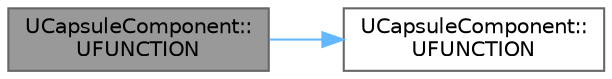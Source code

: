 digraph "UCapsuleComponent::UFUNCTION"
{
 // INTERACTIVE_SVG=YES
 // LATEX_PDF_SIZE
  bgcolor="transparent";
  edge [fontname=Helvetica,fontsize=10,labelfontname=Helvetica,labelfontsize=10];
  node [fontname=Helvetica,fontsize=10,shape=box,height=0.2,width=0.4];
  rankdir="LR";
  Node1 [id="Node000001",label="UCapsuleComponent::\lUFUNCTION",height=0.2,width=0.4,color="gray40", fillcolor="grey60", style="filled", fontcolor="black",tooltip="Returns the capsule half-height minus radius (to exclude the hemisphere), scaled by the component sca..."];
  Node1 -> Node2 [id="edge1_Node000001_Node000002",color="steelblue1",style="solid",tooltip=" "];
  Node2 [id="Node000002",label="UCapsuleComponent::\lUFUNCTION",height=0.2,width=0.4,color="grey40", fillcolor="white", style="filled",URL="$d0/dde/classUCapsuleComponent.html#a3b83216bc83621ea43f75554124b2799",tooltip="Change the capsule size."];
}
